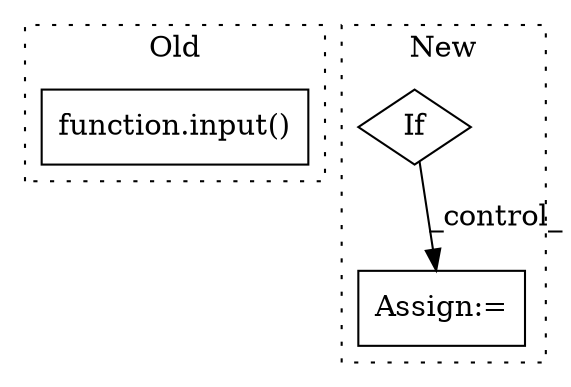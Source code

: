 digraph G {
subgraph cluster0 {
1 [label="function.input()" a="75" s="11895" l="7" shape="box"];
label = "Old";
style="dotted";
}
subgraph cluster1 {
2 [label="If" a="96" s="10509" l="3" shape="diamond"];
3 [label="Assign:=" a="68" s="10569" l="4" shape="box"];
label = "New";
style="dotted";
}
2 -> 3 [label="_control_"];
}